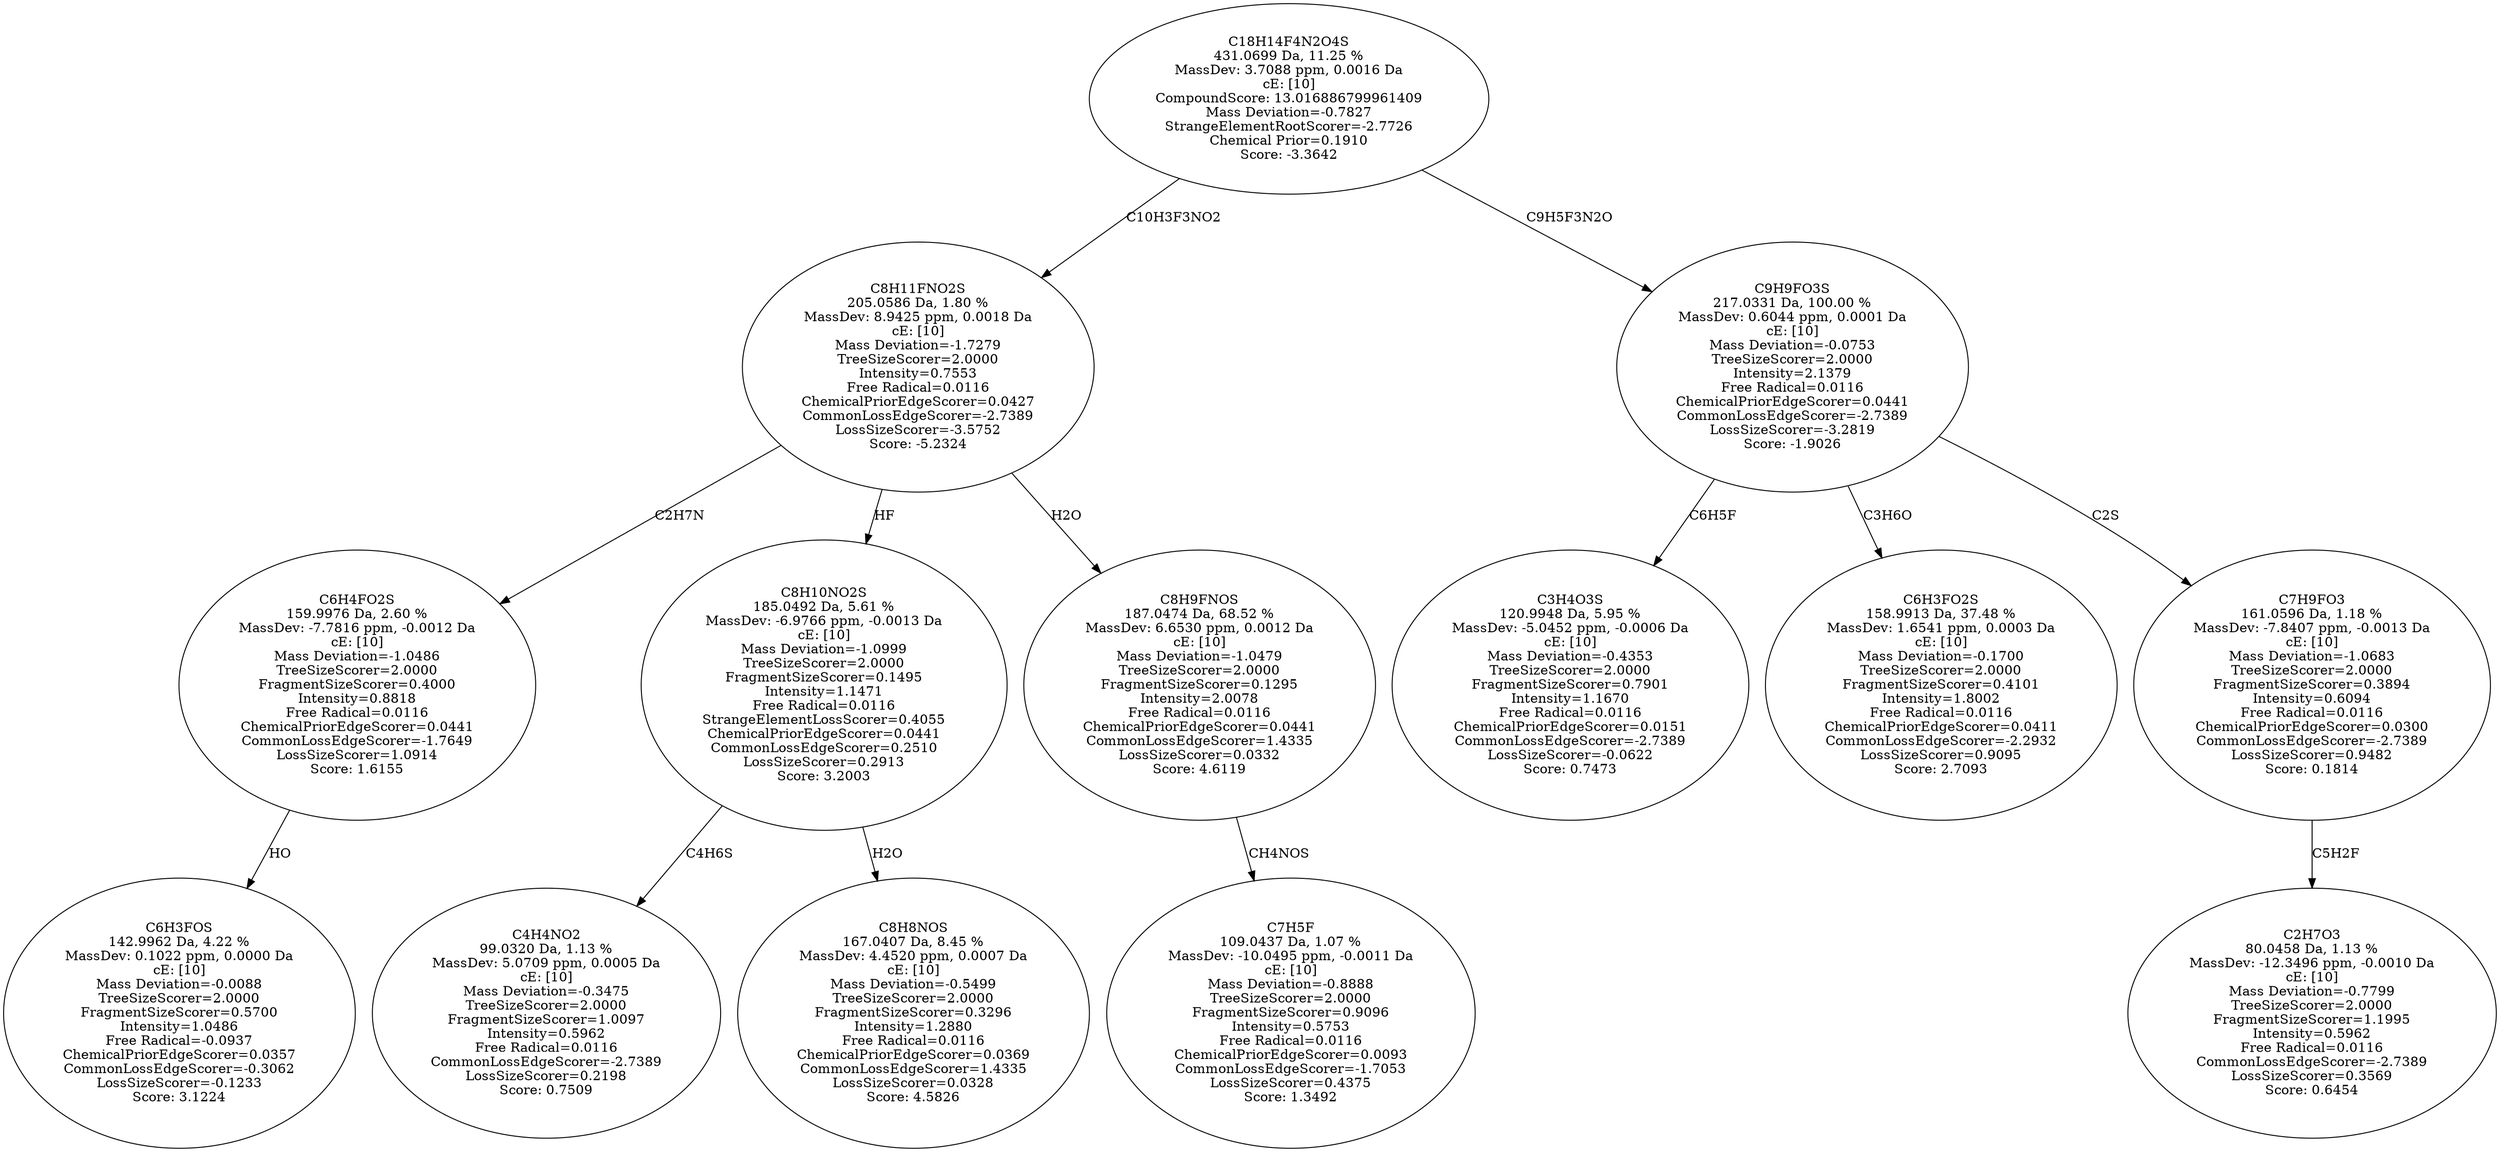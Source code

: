 strict digraph {
v1 [label="C6H3FOS\n142.9962 Da, 4.22 %\nMassDev: 0.1022 ppm, 0.0000 Da\ncE: [10]\nMass Deviation=-0.0088\nTreeSizeScorer=2.0000\nFragmentSizeScorer=0.5700\nIntensity=1.0486\nFree Radical=-0.0937\nChemicalPriorEdgeScorer=0.0357\nCommonLossEdgeScorer=-0.3062\nLossSizeScorer=-0.1233\nScore: 3.1224"];
v2 [label="C6H4FO2S\n159.9976 Da, 2.60 %\nMassDev: -7.7816 ppm, -0.0012 Da\ncE: [10]\nMass Deviation=-1.0486\nTreeSizeScorer=2.0000\nFragmentSizeScorer=0.4000\nIntensity=0.8818\nFree Radical=0.0116\nChemicalPriorEdgeScorer=0.0441\nCommonLossEdgeScorer=-1.7649\nLossSizeScorer=1.0914\nScore: 1.6155"];
v3 [label="C4H4NO2\n99.0320 Da, 1.13 %\nMassDev: 5.0709 ppm, 0.0005 Da\ncE: [10]\nMass Deviation=-0.3475\nTreeSizeScorer=2.0000\nFragmentSizeScorer=1.0097\nIntensity=0.5962\nFree Radical=0.0116\nCommonLossEdgeScorer=-2.7389\nLossSizeScorer=0.2198\nScore: 0.7509"];
v4 [label="C8H8NOS\n167.0407 Da, 8.45 %\nMassDev: 4.4520 ppm, 0.0007 Da\ncE: [10]\nMass Deviation=-0.5499\nTreeSizeScorer=2.0000\nFragmentSizeScorer=0.3296\nIntensity=1.2880\nFree Radical=0.0116\nChemicalPriorEdgeScorer=0.0369\nCommonLossEdgeScorer=1.4335\nLossSizeScorer=0.0328\nScore: 4.5826"];
v5 [label="C8H10NO2S\n185.0492 Da, 5.61 %\nMassDev: -6.9766 ppm, -0.0013 Da\ncE: [10]\nMass Deviation=-1.0999\nTreeSizeScorer=2.0000\nFragmentSizeScorer=0.1495\nIntensity=1.1471\nFree Radical=0.0116\nStrangeElementLossScorer=0.4055\nChemicalPriorEdgeScorer=0.0441\nCommonLossEdgeScorer=0.2510\nLossSizeScorer=0.2913\nScore: 3.2003"];
v6 [label="C7H5F\n109.0437 Da, 1.07 %\nMassDev: -10.0495 ppm, -0.0011 Da\ncE: [10]\nMass Deviation=-0.8888\nTreeSizeScorer=2.0000\nFragmentSizeScorer=0.9096\nIntensity=0.5753\nFree Radical=0.0116\nChemicalPriorEdgeScorer=0.0093\nCommonLossEdgeScorer=-1.7053\nLossSizeScorer=0.4375\nScore: 1.3492"];
v7 [label="C8H9FNOS\n187.0474 Da, 68.52 %\nMassDev: 6.6530 ppm, 0.0012 Da\ncE: [10]\nMass Deviation=-1.0479\nTreeSizeScorer=2.0000\nFragmentSizeScorer=0.1295\nIntensity=2.0078\nFree Radical=0.0116\nChemicalPriorEdgeScorer=0.0441\nCommonLossEdgeScorer=1.4335\nLossSizeScorer=0.0332\nScore: 4.6119"];
v8 [label="C8H11FNO2S\n205.0586 Da, 1.80 %\nMassDev: 8.9425 ppm, 0.0018 Da\ncE: [10]\nMass Deviation=-1.7279\nTreeSizeScorer=2.0000\nIntensity=0.7553\nFree Radical=0.0116\nChemicalPriorEdgeScorer=0.0427\nCommonLossEdgeScorer=-2.7389\nLossSizeScorer=-3.5752\nScore: -5.2324"];
v9 [label="C3H4O3S\n120.9948 Da, 5.95 %\nMassDev: -5.0452 ppm, -0.0006 Da\ncE: [10]\nMass Deviation=-0.4353\nTreeSizeScorer=2.0000\nFragmentSizeScorer=0.7901\nIntensity=1.1670\nFree Radical=0.0116\nChemicalPriorEdgeScorer=0.0151\nCommonLossEdgeScorer=-2.7389\nLossSizeScorer=-0.0622\nScore: 0.7473"];
v10 [label="C6H3FO2S\n158.9913 Da, 37.48 %\nMassDev: 1.6541 ppm, 0.0003 Da\ncE: [10]\nMass Deviation=-0.1700\nTreeSizeScorer=2.0000\nFragmentSizeScorer=0.4101\nIntensity=1.8002\nFree Radical=0.0116\nChemicalPriorEdgeScorer=0.0411\nCommonLossEdgeScorer=-2.2932\nLossSizeScorer=0.9095\nScore: 2.7093"];
v11 [label="C2H7O3\n80.0458 Da, 1.13 %\nMassDev: -12.3496 ppm, -0.0010 Da\ncE: [10]\nMass Deviation=-0.7799\nTreeSizeScorer=2.0000\nFragmentSizeScorer=1.1995\nIntensity=0.5962\nFree Radical=0.0116\nCommonLossEdgeScorer=-2.7389\nLossSizeScorer=0.3569\nScore: 0.6454"];
v12 [label="C7H9FO3\n161.0596 Da, 1.18 %\nMassDev: -7.8407 ppm, -0.0013 Da\ncE: [10]\nMass Deviation=-1.0683\nTreeSizeScorer=2.0000\nFragmentSizeScorer=0.3894\nIntensity=0.6094\nFree Radical=0.0116\nChemicalPriorEdgeScorer=0.0300\nCommonLossEdgeScorer=-2.7389\nLossSizeScorer=0.9482\nScore: 0.1814"];
v13 [label="C9H9FO3S\n217.0331 Da, 100.00 %\nMassDev: 0.6044 ppm, 0.0001 Da\ncE: [10]\nMass Deviation=-0.0753\nTreeSizeScorer=2.0000\nIntensity=2.1379\nFree Radical=0.0116\nChemicalPriorEdgeScorer=0.0441\nCommonLossEdgeScorer=-2.7389\nLossSizeScorer=-3.2819\nScore: -1.9026"];
v14 [label="C18H14F4N2O4S\n431.0699 Da, 11.25 %\nMassDev: 3.7088 ppm, 0.0016 Da\ncE: [10]\nCompoundScore: 13.016886799961409\nMass Deviation=-0.7827\nStrangeElementRootScorer=-2.7726\nChemical Prior=0.1910\nScore: -3.3642"];
v2 -> v1 [label="HO"];
v8 -> v2 [label="C2H7N"];
v5 -> v3 [label="C4H6S"];
v5 -> v4 [label="H2O"];
v8 -> v5 [label="HF"];
v7 -> v6 [label="CH4NOS"];
v8 -> v7 [label="H2O"];
v14 -> v8 [label="C10H3F3NO2"];
v13 -> v9 [label="C6H5F"];
v13 -> v10 [label="C3H6O"];
v12 -> v11 [label="C5H2F"];
v13 -> v12 [label="C2S"];
v14 -> v13 [label="C9H5F3N2O"];
}